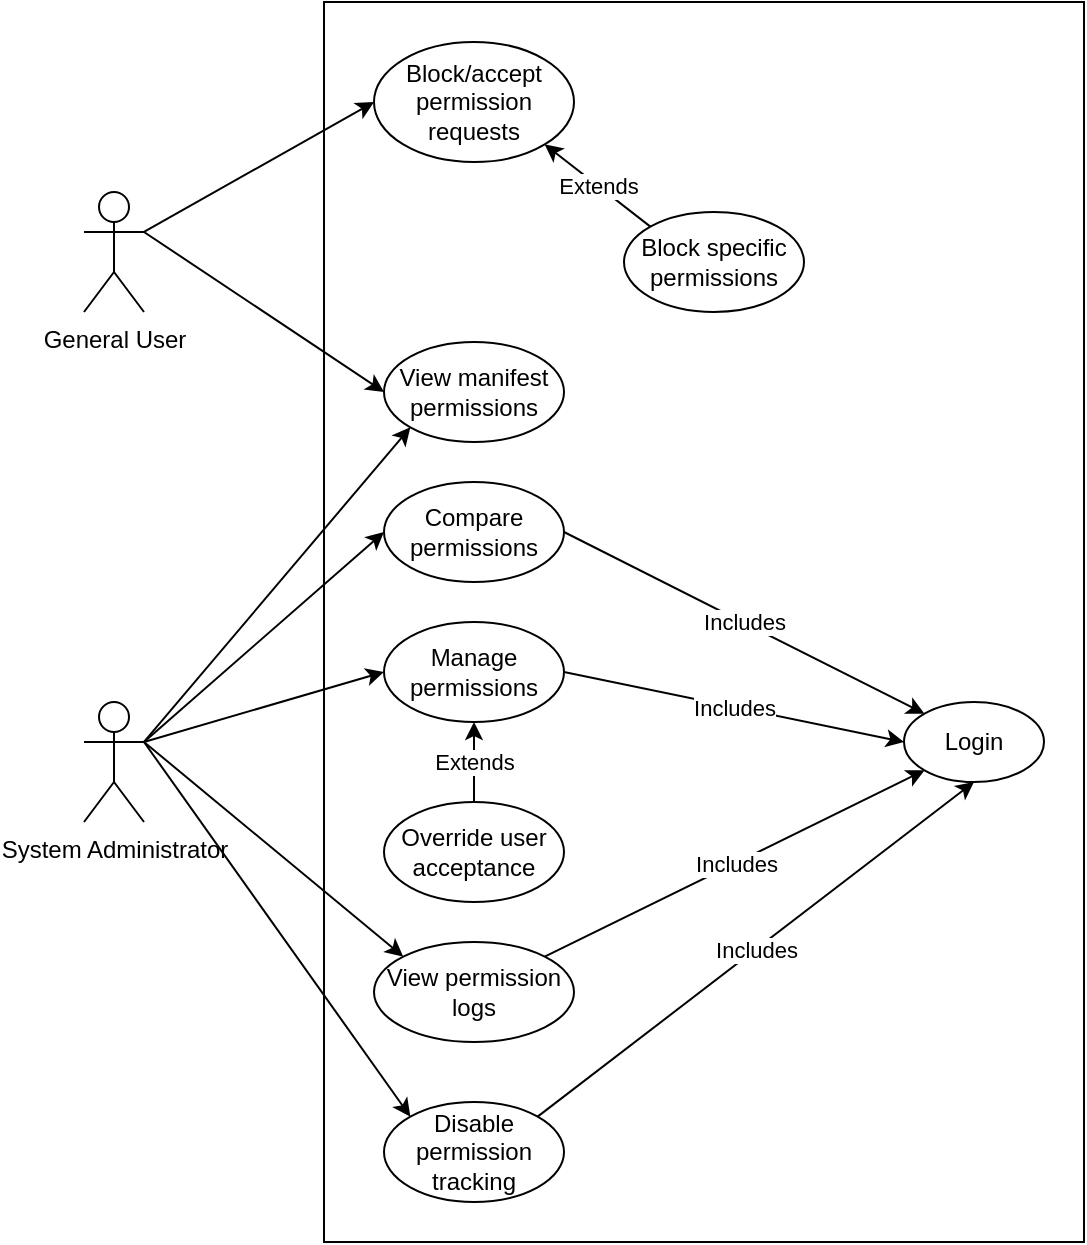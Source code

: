 <mxfile version="15.5.9" type="github" pages="5">
  <diagram id="0hQ_dExG_gXrK9_8fp2K" name="Page-1">
    <mxGraphModel dx="946" dy="591" grid="1" gridSize="10" guides="1" tooltips="1" connect="1" arrows="1" fold="1" page="1" pageScale="1" pageWidth="850" pageHeight="1100" math="0" shadow="0">
      <root>
        <mxCell id="0" />
        <mxCell id="1" parent="0" />
        <mxCell id="FCJ3SSI2ZtmyGdsuUq3p-1" value="" style="rounded=0;whiteSpace=wrap;html=1;" parent="1" vertex="1">
          <mxGeometry x="240" y="180" width="380" height="620" as="geometry" />
        </mxCell>
        <mxCell id="FCJ3SSI2ZtmyGdsuUq3p-12" style="edgeStyle=none;rounded=0;orthogonalLoop=1;jettySize=auto;html=1;exitX=1;exitY=0.333;exitDx=0;exitDy=0;exitPerimeter=0;entryX=0;entryY=0.5;entryDx=0;entryDy=0;" parent="1" source="FCJ3SSI2ZtmyGdsuUq3p-2" target="FCJ3SSI2ZtmyGdsuUq3p-10" edge="1">
          <mxGeometry relative="1" as="geometry" />
        </mxCell>
        <mxCell id="FCJ3SSI2ZtmyGdsuUq3p-34" style="edgeStyle=none;rounded=0;orthogonalLoop=1;jettySize=auto;html=1;exitX=1;exitY=0.333;exitDx=0;exitDy=0;exitPerimeter=0;entryX=0;entryY=0.5;entryDx=0;entryDy=0;" parent="1" source="FCJ3SSI2ZtmyGdsuUq3p-2" target="FCJ3SSI2ZtmyGdsuUq3p-33" edge="1">
          <mxGeometry relative="1" as="geometry" />
        </mxCell>
        <mxCell id="FCJ3SSI2ZtmyGdsuUq3p-2" value="General User" style="shape=umlActor;verticalLabelPosition=bottom;verticalAlign=top;html=1;outlineConnect=0;" parent="1" vertex="1">
          <mxGeometry x="120" y="275" width="30" height="60" as="geometry" />
        </mxCell>
        <mxCell id="FCJ3SSI2ZtmyGdsuUq3p-7" style="rounded=0;orthogonalLoop=1;jettySize=auto;html=1;exitX=1;exitY=0.333;exitDx=0;exitDy=0;exitPerimeter=0;entryX=0;entryY=0.5;entryDx=0;entryDy=0;" parent="1" source="FCJ3SSI2ZtmyGdsuUq3p-4" target="FCJ3SSI2ZtmyGdsuUq3p-5" edge="1">
          <mxGeometry relative="1" as="geometry" />
        </mxCell>
        <mxCell id="FCJ3SSI2ZtmyGdsuUq3p-11" style="edgeStyle=none;rounded=0;orthogonalLoop=1;jettySize=auto;html=1;exitX=1;exitY=0.333;exitDx=0;exitDy=0;exitPerimeter=0;entryX=0;entryY=1;entryDx=0;entryDy=0;" parent="1" source="FCJ3SSI2ZtmyGdsuUq3p-4" target="FCJ3SSI2ZtmyGdsuUq3p-10" edge="1">
          <mxGeometry relative="1" as="geometry" />
        </mxCell>
        <mxCell id="FCJ3SSI2ZtmyGdsuUq3p-19" style="edgeStyle=none;rounded=0;orthogonalLoop=1;jettySize=auto;html=1;exitX=1;exitY=0.333;exitDx=0;exitDy=0;exitPerimeter=0;entryX=0;entryY=0.5;entryDx=0;entryDy=0;" parent="1" source="FCJ3SSI2ZtmyGdsuUq3p-4" target="FCJ3SSI2ZtmyGdsuUq3p-18" edge="1">
          <mxGeometry relative="1" as="geometry" />
        </mxCell>
        <mxCell id="FCJ3SSI2ZtmyGdsuUq3p-20" style="edgeStyle=none;rounded=0;orthogonalLoop=1;jettySize=auto;html=1;exitX=1;exitY=0.333;exitDx=0;exitDy=0;exitPerimeter=0;entryX=0;entryY=0;entryDx=0;entryDy=0;" parent="1" source="FCJ3SSI2ZtmyGdsuUq3p-4" target="FCJ3SSI2ZtmyGdsuUq3p-13" edge="1">
          <mxGeometry relative="1" as="geometry" />
        </mxCell>
        <mxCell id="FCJ3SSI2ZtmyGdsuUq3p-30" style="edgeStyle=none;rounded=0;orthogonalLoop=1;jettySize=auto;html=1;exitX=1;exitY=0.333;exitDx=0;exitDy=0;exitPerimeter=0;entryX=0;entryY=0;entryDx=0;entryDy=0;" parent="1" source="FCJ3SSI2ZtmyGdsuUq3p-4" target="FCJ3SSI2ZtmyGdsuUq3p-29" edge="1">
          <mxGeometry relative="1" as="geometry" />
        </mxCell>
        <mxCell id="FCJ3SSI2ZtmyGdsuUq3p-4" value="System Administrator" style="shape=umlActor;verticalLabelPosition=bottom;verticalAlign=top;html=1;outlineConnect=0;" parent="1" vertex="1">
          <mxGeometry x="120" y="530" width="30" height="60" as="geometry" />
        </mxCell>
        <mxCell id="FCJ3SSI2ZtmyGdsuUq3p-24" value="Includes" style="edgeStyle=none;rounded=0;orthogonalLoop=1;jettySize=auto;html=1;exitX=1;exitY=0.5;exitDx=0;exitDy=0;entryX=0;entryY=0.5;entryDx=0;entryDy=0;" parent="1" source="FCJ3SSI2ZtmyGdsuUq3p-5" target="FCJ3SSI2ZtmyGdsuUq3p-21" edge="1">
          <mxGeometry relative="1" as="geometry" />
        </mxCell>
        <mxCell id="FCJ3SSI2ZtmyGdsuUq3p-5" value="Manage permissions" style="ellipse;whiteSpace=wrap;html=1;" parent="1" vertex="1">
          <mxGeometry x="270" y="490" width="90" height="50" as="geometry" />
        </mxCell>
        <mxCell id="FCJ3SSI2ZtmyGdsuUq3p-10" value="View manifest permissions" style="ellipse;whiteSpace=wrap;html=1;" parent="1" vertex="1">
          <mxGeometry x="270" y="350" width="90" height="50" as="geometry" />
        </mxCell>
        <mxCell id="FCJ3SSI2ZtmyGdsuUq3p-25" value="Includes" style="edgeStyle=none;rounded=0;orthogonalLoop=1;jettySize=auto;html=1;exitX=1;exitY=0;exitDx=0;exitDy=0;entryX=0;entryY=1;entryDx=0;entryDy=0;" parent="1" source="FCJ3SSI2ZtmyGdsuUq3p-13" target="FCJ3SSI2ZtmyGdsuUq3p-21" edge="1">
          <mxGeometry relative="1" as="geometry" />
        </mxCell>
        <mxCell id="FCJ3SSI2ZtmyGdsuUq3p-13" value="View permission logs" style="ellipse;whiteSpace=wrap;html=1;" parent="1" vertex="1">
          <mxGeometry x="265" y="650" width="100" height="50" as="geometry" />
        </mxCell>
        <mxCell id="FCJ3SSI2ZtmyGdsuUq3p-22" value="Includes" style="edgeStyle=none;rounded=0;orthogonalLoop=1;jettySize=auto;html=1;exitX=1;exitY=0.5;exitDx=0;exitDy=0;entryX=0;entryY=0;entryDx=0;entryDy=0;" parent="1" source="FCJ3SSI2ZtmyGdsuUq3p-18" target="FCJ3SSI2ZtmyGdsuUq3p-21" edge="1">
          <mxGeometry relative="1" as="geometry" />
        </mxCell>
        <mxCell id="FCJ3SSI2ZtmyGdsuUq3p-18" value="Compare permissions" style="ellipse;whiteSpace=wrap;html=1;" parent="1" vertex="1">
          <mxGeometry x="270" y="420" width="90" height="50" as="geometry" />
        </mxCell>
        <mxCell id="FCJ3SSI2ZtmyGdsuUq3p-21" value="Login" style="ellipse;whiteSpace=wrap;html=1;" parent="1" vertex="1">
          <mxGeometry x="530" y="530" width="70" height="40" as="geometry" />
        </mxCell>
        <mxCell id="FCJ3SSI2ZtmyGdsuUq3p-28" value="Extends" style="edgeStyle=none;rounded=0;orthogonalLoop=1;jettySize=auto;html=1;exitX=0.5;exitY=0;exitDx=0;exitDy=0;entryX=0.5;entryY=1;entryDx=0;entryDy=0;" parent="1" source="FCJ3SSI2ZtmyGdsuUq3p-27" target="FCJ3SSI2ZtmyGdsuUq3p-5" edge="1">
          <mxGeometry relative="1" as="geometry" />
        </mxCell>
        <mxCell id="FCJ3SSI2ZtmyGdsuUq3p-27" value="Override user acceptance" style="ellipse;whiteSpace=wrap;html=1;" parent="1" vertex="1">
          <mxGeometry x="270" y="580" width="90" height="50" as="geometry" />
        </mxCell>
        <mxCell id="FCJ3SSI2ZtmyGdsuUq3p-31" value="Includes" style="edgeStyle=none;rounded=0;orthogonalLoop=1;jettySize=auto;html=1;exitX=1;exitY=0;exitDx=0;exitDy=0;entryX=0.5;entryY=1;entryDx=0;entryDy=0;" parent="1" source="FCJ3SSI2ZtmyGdsuUq3p-29" target="FCJ3SSI2ZtmyGdsuUq3p-21" edge="1">
          <mxGeometry relative="1" as="geometry" />
        </mxCell>
        <mxCell id="FCJ3SSI2ZtmyGdsuUq3p-29" value="Disable permission tracking" style="ellipse;whiteSpace=wrap;html=1;" parent="1" vertex="1">
          <mxGeometry x="270" y="730" width="90" height="50" as="geometry" />
        </mxCell>
        <mxCell id="FCJ3SSI2ZtmyGdsuUq3p-33" value="Block/accept permission requests" style="ellipse;whiteSpace=wrap;html=1;" parent="1" vertex="1">
          <mxGeometry x="265" y="200" width="100" height="60" as="geometry" />
        </mxCell>
        <mxCell id="FCJ3SSI2ZtmyGdsuUq3p-36" value="Extends" style="edgeStyle=none;rounded=0;orthogonalLoop=1;jettySize=auto;html=1;exitX=0;exitY=0;exitDx=0;exitDy=0;entryX=1;entryY=1;entryDx=0;entryDy=0;" parent="1" source="FCJ3SSI2ZtmyGdsuUq3p-35" target="FCJ3SSI2ZtmyGdsuUq3p-33" edge="1">
          <mxGeometry relative="1" as="geometry" />
        </mxCell>
        <mxCell id="FCJ3SSI2ZtmyGdsuUq3p-35" value="Block specific permissions" style="ellipse;whiteSpace=wrap;html=1;" parent="1" vertex="1">
          <mxGeometry x="390" y="285" width="90" height="50" as="geometry" />
        </mxCell>
      </root>
    </mxGraphModel>
  </diagram>
  <diagram id="kP1Y1QXu5nbBdcKkkJ4M" name="Page-2">
    <mxGraphModel dx="946" dy="591" grid="1" gridSize="10" guides="1" tooltips="1" connect="1" arrows="1" fold="1" page="1" pageScale="1" pageWidth="850" pageHeight="1100" math="0" shadow="0">
      <root>
        <mxCell id="6ZUZclVNhG1X54aeBJ0e-0" />
        <mxCell id="6ZUZclVNhG1X54aeBJ0e-1" parent="6ZUZclVNhG1X54aeBJ0e-0" />
        <mxCell id="6ZUZclVNhG1X54aeBJ0e-15" value="Supervisor" style="swimlane;fontStyle=0;childLayout=stackLayout;horizontal=1;startSize=26;fillColor=default;horizontalStack=0;resizeParent=1;resizeParentMax=0;resizeLast=0;collapsible=1;marginBottom=0;" parent="6ZUZclVNhG1X54aeBJ0e-1" vertex="1">
          <mxGeometry x="130" y="242" width="140" height="70" as="geometry">
            <mxRectangle x="130" y="242" width="90" height="26" as="alternateBounds" />
          </mxGeometry>
        </mxCell>
        <mxCell id="6ZUZclVNhG1X54aeBJ0e-16" value="- username&#xa;- password" style="text;strokeColor=none;fillColor=default;align=left;verticalAlign=top;spacingLeft=4;spacingRight=4;overflow=hidden;rotatable=0;points=[[0,0.5],[1,0.5]];portConstraint=eastwest;" parent="6ZUZclVNhG1X54aeBJ0e-15" vertex="1">
          <mxGeometry y="26" width="140" height="44" as="geometry" />
        </mxCell>
        <mxCell id="6ZUZclVNhG1X54aeBJ0e-19" value="User" style="swimlane;fontStyle=0;childLayout=stackLayout;horizontal=1;startSize=26;fillColor=default;horizontalStack=0;resizeParent=1;resizeParentMax=0;resizeLast=0;collapsible=1;marginBottom=0;" parent="6ZUZclVNhG1X54aeBJ0e-1" vertex="1" collapsed="1">
          <mxGeometry x="350" y="242" width="90" height="26" as="geometry">
            <mxRectangle x="340" y="242" width="140" height="70" as="alternateBounds" />
          </mxGeometry>
        </mxCell>
        <mxCell id="6ZUZclVNhG1X54aeBJ0e-20" value="+ applications" style="text;strokeColor=none;fillColor=default;align=left;verticalAlign=top;spacingLeft=4;spacingRight=4;overflow=hidden;rotatable=0;points=[[0,0.5],[1,0.5]];portConstraint=eastwest;" parent="6ZUZclVNhG1X54aeBJ0e-19" vertex="1">
          <mxGeometry y="26" width="90" height="44" as="geometry" />
        </mxCell>
        <mxCell id="6ZUZclVNhG1X54aeBJ0e-21" value="Application" style="swimlane;fontStyle=0;childLayout=stackLayout;horizontal=1;startSize=26;fillColor=default;horizontalStack=0;resizeParent=1;resizeParentMax=0;resizeLast=0;collapsible=1;marginBottom=0;" parent="6ZUZclVNhG1X54aeBJ0e-1" vertex="1" collapsed="1">
          <mxGeometry x="350" y="360" width="90" height="26" as="geometry">
            <mxRectangle x="340" y="242" width="140" height="70" as="alternateBounds" />
          </mxGeometry>
        </mxCell>
        <mxCell id="6ZUZclVNhG1X54aeBJ0e-22" value="+ applications" style="text;strokeColor=none;fillColor=default;align=left;verticalAlign=top;spacingLeft=4;spacingRight=4;overflow=hidden;rotatable=0;points=[[0,0.5],[1,0.5]];portConstraint=eastwest;" parent="6ZUZclVNhG1X54aeBJ0e-21" vertex="1">
          <mxGeometry y="26" width="90" height="44" as="geometry" />
        </mxCell>
        <mxCell id="6ZUZclVNhG1X54aeBJ0e-23" value="Permission" style="swimlane;fontStyle=0;childLayout=stackLayout;horizontal=1;startSize=26;fillColor=default;horizontalStack=0;resizeParent=1;resizeParentMax=0;resizeLast=0;collapsible=1;marginBottom=0;" parent="6ZUZclVNhG1X54aeBJ0e-1" vertex="1">
          <mxGeometry x="325" y="470" width="140" height="60" as="geometry">
            <mxRectangle x="380" y="430" width="90" height="26" as="alternateBounds" />
          </mxGeometry>
        </mxCell>
        <mxCell id="6ZUZclVNhG1X54aeBJ0e-24" value="+ allowed" style="text;strokeColor=none;fillColor=default;align=left;verticalAlign=top;spacingLeft=4;spacingRight=4;overflow=hidden;rotatable=0;points=[[0,0.5],[1,0.5]];portConstraint=eastwest;" parent="6ZUZclVNhG1X54aeBJ0e-23" vertex="1">
          <mxGeometry y="26" width="140" height="34" as="geometry" />
        </mxCell>
        <mxCell id="6ZUZclVNhG1X54aeBJ0e-27" value="" style="endArrow=none;html=1;rounded=0;entryX=0;entryY=0.5;entryDx=0;entryDy=0;" parent="6ZUZclVNhG1X54aeBJ0e-1" target="6ZUZclVNhG1X54aeBJ0e-19" edge="1">
          <mxGeometry relative="1" as="geometry">
            <mxPoint x="270" y="255" as="sourcePoint" />
            <mxPoint x="500" y="310" as="targetPoint" />
          </mxGeometry>
        </mxCell>
        <mxCell id="6ZUZclVNhG1X54aeBJ0e-28" value="1" style="resizable=0;html=1;align=left;verticalAlign=bottom;fillColor=default;" parent="6ZUZclVNhG1X54aeBJ0e-27" connectable="0" vertex="1">
          <mxGeometry x="-1" relative="1" as="geometry">
            <mxPoint as="offset" />
          </mxGeometry>
        </mxCell>
        <mxCell id="6ZUZclVNhG1X54aeBJ0e-29" value="1..*" style="resizable=0;html=1;align=right;verticalAlign=bottom;fillColor=default;" parent="6ZUZclVNhG1X54aeBJ0e-27" connectable="0" vertex="1">
          <mxGeometry x="1" relative="1" as="geometry" />
        </mxCell>
        <mxCell id="6ZUZclVNhG1X54aeBJ0e-31" value="" style="endArrow=diamondThin;endFill=0;endSize=24;html=1;rounded=0;exitX=0.5;exitY=0;exitDx=0;exitDy=0;entryX=0.5;entryY=1;entryDx=0;entryDy=0;" parent="6ZUZclVNhG1X54aeBJ0e-1" source="6ZUZclVNhG1X54aeBJ0e-21" target="6ZUZclVNhG1X54aeBJ0e-19" edge="1">
          <mxGeometry width="160" relative="1" as="geometry">
            <mxPoint x="340" y="310" as="sourcePoint" />
            <mxPoint x="480" y="320" as="targetPoint" />
          </mxGeometry>
        </mxCell>
        <mxCell id="6ZUZclVNhG1X54aeBJ0e-32" value="1" style="text;html=1;align=center;verticalAlign=middle;resizable=0;points=[];autosize=1;strokeColor=none;fillColor=none;" parent="6ZUZclVNhG1X54aeBJ0e-1" vertex="1">
          <mxGeometry x="390" y="290" width="20" height="20" as="geometry" />
        </mxCell>
        <mxCell id="6ZUZclVNhG1X54aeBJ0e-33" value="1..*" style="text;html=1;align=center;verticalAlign=middle;resizable=0;points=[];autosize=1;strokeColor=none;fillColor=none;" parent="6ZUZclVNhG1X54aeBJ0e-1" vertex="1">
          <mxGeometry x="390" y="340" width="30" height="20" as="geometry" />
        </mxCell>
        <mxCell id="6ZUZclVNhG1X54aeBJ0e-34" value="" style="endArrow=diamondThin;endFill=1;endSize=24;html=1;rounded=0;exitX=0.5;exitY=0;exitDx=0;exitDy=0;entryX=0.5;entryY=1;entryDx=0;entryDy=0;" parent="6ZUZclVNhG1X54aeBJ0e-1" source="6ZUZclVNhG1X54aeBJ0e-23" target="6ZUZclVNhG1X54aeBJ0e-21" edge="1">
          <mxGeometry width="160" relative="1" as="geometry">
            <mxPoint x="340" y="310" as="sourcePoint" />
            <mxPoint x="500" y="310" as="targetPoint" />
          </mxGeometry>
        </mxCell>
        <mxCell id="6ZUZclVNhG1X54aeBJ0e-35" value="1" style="text;html=1;align=center;verticalAlign=middle;resizable=0;points=[];autosize=1;strokeColor=none;fillColor=none;" parent="6ZUZclVNhG1X54aeBJ0e-1" vertex="1">
          <mxGeometry x="390" y="410" width="20" height="20" as="geometry" />
        </mxCell>
        <mxCell id="6ZUZclVNhG1X54aeBJ0e-37" value="0..*" style="text;html=1;align=center;verticalAlign=middle;resizable=0;points=[];autosize=1;strokeColor=none;fillColor=none;" parent="6ZUZclVNhG1X54aeBJ0e-1" vertex="1">
          <mxGeometry x="390" y="450" width="30" height="20" as="geometry" />
        </mxCell>
        <mxCell id="glfkW6UvTHYD1hneg5PY-0" value="View a user&#39;s application privleges" style="text;html=1;align=center;verticalAlign=middle;resizable=0;points=[];autosize=1;strokeColor=none;fillColor=none;" vertex="1" parent="6ZUZclVNhG1X54aeBJ0e-1">
          <mxGeometry x="210" y="120" width="200" height="20" as="geometry" />
        </mxCell>
      </root>
    </mxGraphModel>
  </diagram>
  <diagram id="gLD3MUTpEhpRQicGD1ox" name="Page-3">
    <mxGraphModel dx="946" dy="591" grid="1" gridSize="10" guides="1" tooltips="1" connect="1" arrows="1" fold="1" page="1" pageScale="1" pageWidth="850" pageHeight="1100" math="0" shadow="0">
      <root>
        <mxCell id="oFhzp28QaxPdpzoN0A7g-0" />
        <mxCell id="oFhzp28QaxPdpzoN0A7g-1" parent="oFhzp28QaxPdpzoN0A7g-0" />
        <mxCell id="oFhzp28QaxPdpzoN0A7g-4" style="rounded=0;orthogonalLoop=1;jettySize=auto;html=1;exitX=1;exitY=0.5;exitDx=0;exitDy=0;entryX=0;entryY=0.5;entryDx=0;entryDy=0;endArrow=none;endFill=0;" parent="oFhzp28QaxPdpzoN0A7g-1" source="oFhzp28QaxPdpzoN0A7g-2" target="oFhzp28QaxPdpzoN0A7g-3" edge="1">
          <mxGeometry relative="1" as="geometry" />
        </mxCell>
        <mxCell id="oFhzp28QaxPdpzoN0A7g-26" style="edgeStyle=none;rounded=0;orthogonalLoop=1;jettySize=auto;html=1;exitX=1;exitY=0.5;exitDx=0;exitDy=0;entryX=0;entryY=0.5;entryDx=0;entryDy=0;endArrow=none;endFill=0;" parent="oFhzp28QaxPdpzoN0A7g-1" source="oFhzp28QaxPdpzoN0A7g-2" target="oFhzp28QaxPdpzoN0A7g-25" edge="1">
          <mxGeometry relative="1" as="geometry" />
        </mxCell>
        <mxCell id="oFhzp28QaxPdpzoN0A7g-2" value="«actor»&lt;br&gt;&lt;b&gt;Supervisor&lt;/b&gt;" style="html=1;" parent="oFhzp28QaxPdpzoN0A7g-1" vertex="1">
          <mxGeometry x="20" y="550" width="110" height="50" as="geometry" />
        </mxCell>
        <mxCell id="oFhzp28QaxPdpzoN0A7g-39" style="edgeStyle=none;rounded=0;orthogonalLoop=1;jettySize=auto;html=1;exitX=0.75;exitY=0;exitDx=0;exitDy=0;entryX=0;entryY=1;entryDx=0;entryDy=0;endArrow=none;endFill=0;" parent="oFhzp28QaxPdpzoN0A7g-1" source="oFhzp28QaxPdpzoN0A7g-3" target="oFhzp28QaxPdpzoN0A7g-32" edge="1">
          <mxGeometry relative="1" as="geometry" />
        </mxCell>
        <mxCell id="oFhzp28QaxPdpzoN0A7g-40" style="edgeStyle=none;rounded=0;orthogonalLoop=1;jettySize=auto;html=1;exitX=1;exitY=0;exitDx=0;exitDy=0;entryX=0;entryY=1;entryDx=0;entryDy=0;endArrow=none;endFill=0;" parent="oFhzp28QaxPdpzoN0A7g-1" source="oFhzp28QaxPdpzoN0A7g-3" target="oFhzp28QaxPdpzoN0A7g-34" edge="1">
          <mxGeometry relative="1" as="geometry" />
        </mxCell>
        <mxCell id="oFhzp28QaxPdpzoN0A7g-41" style="edgeStyle=none;rounded=0;orthogonalLoop=1;jettySize=auto;html=1;exitX=1;exitY=1;exitDx=0;exitDy=0;entryX=0;entryY=0.5;entryDx=0;entryDy=0;endArrow=none;endFill=0;" parent="oFhzp28QaxPdpzoN0A7g-1" source="oFhzp28QaxPdpzoN0A7g-3" target="oFhzp28QaxPdpzoN0A7g-33" edge="1">
          <mxGeometry relative="1" as="geometry" />
        </mxCell>
        <mxCell id="oFhzp28QaxPdpzoN0A7g-46" style="edgeStyle=none;rounded=0;orthogonalLoop=1;jettySize=auto;html=1;exitX=1;exitY=0.5;exitDx=0;exitDy=0;entryX=0;entryY=0.5;entryDx=0;entryDy=0;endArrow=none;endFill=0;" parent="oFhzp28QaxPdpzoN0A7g-1" source="oFhzp28QaxPdpzoN0A7g-3" target="oFhzp28QaxPdpzoN0A7g-42" edge="1">
          <mxGeometry relative="1" as="geometry" />
        </mxCell>
        <mxCell id="oFhzp28QaxPdpzoN0A7g-3" value="«boundary»&lt;br&gt;&lt;b&gt;GUI&lt;/b&gt;" style="html=1;" parent="oFhzp28QaxPdpzoN0A7g-1" vertex="1">
          <mxGeometry x="180" y="500" width="110" height="50" as="geometry" />
        </mxCell>
        <mxCell id="oFhzp28QaxPdpzoN0A7g-21" value="&lt;p style=&quot;margin: 0px ; margin-top: 4px ; text-align: center ; text-decoration: underline&quot;&gt;«entity»&lt;br&gt;&lt;b&gt;Log&lt;/b&gt;&lt;br&gt;&lt;/p&gt;&lt;hr&gt;&lt;p style=&quot;margin: 0px ; margin-left: 8px&quot;&gt;+ time: String&lt;/p&gt;&lt;p style=&quot;margin: 0px ; margin-left: 8px&quot;&gt;+ message: String&lt;/p&gt;" style="verticalAlign=top;align=left;overflow=fill;fontSize=12;fontFamily=Helvetica;html=1;fillColor=default;" parent="oFhzp28QaxPdpzoN0A7g-1" vertex="1">
          <mxGeometry x="630" y="180" width="160" height="90" as="geometry" />
        </mxCell>
        <mxCell id="oFhzp28QaxPdpzoN0A7g-22" value="&lt;p style=&quot;margin: 0px ; margin-top: 4px ; text-align: center ; text-decoration: underline&quot;&gt;«entity»&lt;br&gt;&lt;b&gt;Notification&lt;/b&gt;&lt;/p&gt;&lt;hr&gt;&lt;p style=&quot;margin: 0px ; margin-left: 8px&quot;&gt;+ time: String&lt;/p&gt;&lt;p style=&quot;margin: 0px ; margin-left: 8px&quot;&gt;+ message: String&lt;/p&gt;&lt;p style=&quot;margin: 0px ; margin-left: 8px&quot;&gt;+ level: Int&lt;/p&gt;" style="verticalAlign=top;align=left;overflow=fill;fontSize=12;fontFamily=Helvetica;html=1;fillColor=default;" parent="oFhzp28QaxPdpzoN0A7g-1" vertex="1">
          <mxGeometry x="630" y="570" width="160" height="90" as="geometry" />
        </mxCell>
        <mxCell id="oFhzp28QaxPdpzoN0A7g-23" value="&lt;p style=&quot;margin: 0px ; margin-top: 4px ; text-align: center ; text-decoration: underline&quot;&gt;«entity»&lt;br&gt;&lt;b&gt;Permission&lt;/b&gt;&lt;/p&gt;&lt;hr&gt;&lt;p style=&quot;margin: 0px ; margin-left: 8px&quot;&gt;+ type: String&lt;br&gt;&lt;/p&gt;&lt;p style=&quot;margin: 0px ; margin-left: 8px&quot;&gt;+ allowed: Boolean&lt;/p&gt;" style="verticalAlign=top;align=left;overflow=fill;fontSize=12;fontFamily=Helvetica;html=1;fillColor=default;" parent="oFhzp28QaxPdpzoN0A7g-1" vertex="1">
          <mxGeometry x="630" y="310" width="160" height="90" as="geometry" />
        </mxCell>
        <mxCell id="oFhzp28QaxPdpzoN0A7g-30" style="edgeStyle=none;rounded=0;orthogonalLoop=1;jettySize=auto;html=1;exitX=1;exitY=1;exitDx=0;exitDy=0;entryX=0;entryY=0;entryDx=0;entryDy=0;endArrow=none;endFill=0;" parent="oFhzp28QaxPdpzoN0A7g-1" source="oFhzp28QaxPdpzoN0A7g-25" target="oFhzp28QaxPdpzoN0A7g-29" edge="1">
          <mxGeometry relative="1" as="geometry" />
        </mxCell>
        <mxCell id="oFhzp28QaxPdpzoN0A7g-25" value="«boundary»&lt;br&gt;&lt;b&gt;Authentication&lt;/b&gt;" style="html=1;" parent="oFhzp28QaxPdpzoN0A7g-1" vertex="1">
          <mxGeometry x="180" y="600" width="110" height="50" as="geometry" />
        </mxCell>
        <mxCell id="oFhzp28QaxPdpzoN0A7g-27" value="&lt;p style=&quot;margin: 0px ; margin-top: 4px ; text-align: center ; text-decoration: underline&quot;&gt;«entity»&lt;br&gt;&lt;b&gt;Manifest&lt;/b&gt;&lt;/p&gt;&lt;hr&gt;&lt;p style=&quot;margin: 0px ; margin-left: 8px&quot;&gt;+ permissionList: Permission[]&lt;/p&gt;" style="verticalAlign=top;align=left;overflow=fill;fontSize=12;fontFamily=Helvetica;html=1;fillColor=default;" parent="oFhzp28QaxPdpzoN0A7g-1" vertex="1">
          <mxGeometry x="630" y="440" width="175" height="90" as="geometry" />
        </mxCell>
        <mxCell id="oFhzp28QaxPdpzoN0A7g-28" value="&lt;p style=&quot;margin: 0px ; margin-top: 4px ; text-align: center ; text-decoration: underline&quot;&gt;«entity»&lt;br&gt;&lt;b&gt;Authenticated User&lt;/b&gt;&lt;br&gt;&lt;/p&gt;&lt;hr&gt;&lt;p style=&quot;margin: 0px ; margin-left: 8px&quot;&gt;- username: String&lt;/p&gt;&lt;p style=&quot;margin: 0px ; margin-left: 8px&quot;&gt;- password: String&lt;/p&gt;" style="verticalAlign=top;align=left;overflow=fill;fontSize=12;fontFamily=Helvetica;html=1;fillColor=default;" parent="oFhzp28QaxPdpzoN0A7g-1" vertex="1">
          <mxGeometry x="630" y="700" width="160" height="90" as="geometry" />
        </mxCell>
        <mxCell id="oFhzp28QaxPdpzoN0A7g-45" style="edgeStyle=none;rounded=0;orthogonalLoop=1;jettySize=auto;html=1;exitX=1;exitY=0.5;exitDx=0;exitDy=0;entryX=0;entryY=0.5;entryDx=0;entryDy=0;endArrow=none;endFill=0;" parent="oFhzp28QaxPdpzoN0A7g-1" source="oFhzp28QaxPdpzoN0A7g-29" target="oFhzp28QaxPdpzoN0A7g-28" edge="1">
          <mxGeometry relative="1" as="geometry" />
        </mxCell>
        <mxCell id="oFhzp28QaxPdpzoN0A7g-29" value="&lt;p style=&quot;margin: 0px ; margin-top: 4px ; text-align: center ; text-decoration: underline&quot;&gt;«control»&lt;br&gt;&lt;b&gt;Authenticate&lt;/b&gt;&lt;br&gt;&lt;/p&gt;&lt;hr&gt;&lt;p style=&quot;margin: 0px ; margin-left: 8px&quot;&gt;- checkUserName(String): Boolean&lt;/p&gt;&lt;p style=&quot;margin: 0px ; margin-left: 8px&quot;&gt;- checkPassword(String): Boolean&lt;/p&gt;" style="verticalAlign=top;align=left;overflow=fill;fontSize=12;fontFamily=Helvetica;html=1;fillColor=default;" parent="oFhzp28QaxPdpzoN0A7g-1" vertex="1">
          <mxGeometry x="360" y="700" width="200" height="90" as="geometry" />
        </mxCell>
        <mxCell id="oFhzp28QaxPdpzoN0A7g-35" style="edgeStyle=none;rounded=0;orthogonalLoop=1;jettySize=auto;html=1;exitX=1;exitY=0.5;exitDx=0;exitDy=0;entryX=0;entryY=0.5;entryDx=0;entryDy=0;endArrow=none;endFill=0;" parent="oFhzp28QaxPdpzoN0A7g-1" source="oFhzp28QaxPdpzoN0A7g-32" target="oFhzp28QaxPdpzoN0A7g-21" edge="1">
          <mxGeometry relative="1" as="geometry" />
        </mxCell>
        <mxCell id="oFhzp28QaxPdpzoN0A7g-32" value="&lt;p style=&quot;margin: 0px ; margin-top: 4px ; text-align: center ; text-decoration: underline&quot;&gt;«control»&lt;br&gt;&lt;b&gt;LogSet&lt;/b&gt;&lt;br&gt;&lt;/p&gt;&lt;hr&gt;&lt;p style=&quot;margin: 0px ; margin-left: 8px&quot;&gt;+ viewLog(): Log&lt;/p&gt;&lt;p style=&quot;margin: 0px ; margin-left: 8px&quot;&gt;+ changeSettings(): Boolean&lt;/p&gt;" style="verticalAlign=top;align=left;overflow=fill;fontSize=12;fontFamily=Helvetica;html=1;fillColor=default;" parent="oFhzp28QaxPdpzoN0A7g-1" vertex="1">
          <mxGeometry x="360" y="180" width="200" height="90" as="geometry" />
        </mxCell>
        <mxCell id="oFhzp28QaxPdpzoN0A7g-36" style="edgeStyle=none;rounded=0;orthogonalLoop=1;jettySize=auto;html=1;exitX=1;exitY=0.5;exitDx=0;exitDy=0;entryX=0;entryY=0.5;entryDx=0;entryDy=0;endArrow=none;endFill=0;" parent="oFhzp28QaxPdpzoN0A7g-1" source="oFhzp28QaxPdpzoN0A7g-33" target="oFhzp28QaxPdpzoN0A7g-22" edge="1">
          <mxGeometry relative="1" as="geometry" />
        </mxCell>
        <mxCell id="oFhzp28QaxPdpzoN0A7g-33" value="&lt;p style=&quot;margin: 0px ; margin-top: 4px ; text-align: center ; text-decoration: underline&quot;&gt;«control»&lt;br&gt;&lt;b&gt;NotificationSet&lt;/b&gt;&lt;br&gt;&lt;/p&gt;&lt;hr&gt;&lt;p style=&quot;margin: 0px ; margin-left: 8px&quot;&gt;+ viewNotification: Notification&lt;/p&gt;&lt;p style=&quot;margin: 0px ; margin-left: 8px&quot;&gt;+ changeSettings(): Boolean&lt;/p&gt;" style="verticalAlign=top;align=left;overflow=fill;fontSize=12;fontFamily=Helvetica;html=1;fillColor=default;" parent="oFhzp28QaxPdpzoN0A7g-1" vertex="1">
          <mxGeometry x="360" y="570" width="200" height="90" as="geometry" />
        </mxCell>
        <mxCell id="oFhzp28QaxPdpzoN0A7g-37" style="edgeStyle=none;rounded=0;orthogonalLoop=1;jettySize=auto;html=1;exitX=1;exitY=0;exitDx=0;exitDy=0;entryX=0;entryY=1;entryDx=0;entryDy=0;endArrow=none;endFill=0;" parent="oFhzp28QaxPdpzoN0A7g-1" source="oFhzp28QaxPdpzoN0A7g-34" target="oFhzp28QaxPdpzoN0A7g-21" edge="1">
          <mxGeometry relative="1" as="geometry" />
        </mxCell>
        <mxCell id="oFhzp28QaxPdpzoN0A7g-38" style="edgeStyle=none;rounded=0;orthogonalLoop=1;jettySize=auto;html=1;exitX=1;exitY=0.5;exitDx=0;exitDy=0;entryX=0;entryY=0.5;entryDx=0;entryDy=0;endArrow=none;endFill=0;" parent="oFhzp28QaxPdpzoN0A7g-1" source="oFhzp28QaxPdpzoN0A7g-34" target="oFhzp28QaxPdpzoN0A7g-23" edge="1">
          <mxGeometry relative="1" as="geometry" />
        </mxCell>
        <mxCell id="oFhzp28QaxPdpzoN0A7g-34" value="&lt;p style=&quot;margin: 0px ; margin-top: 4px ; text-align: center ; text-decoration: underline&quot;&gt;«control»&lt;br&gt;&lt;b&gt;PermissionSet&lt;/b&gt;&lt;br&gt;&lt;/p&gt;&lt;hr&gt;&lt;p style=&quot;margin: 0px ; margin-left: 8px&quot;&gt;+ add(Permission): none&lt;/p&gt;&lt;p style=&quot;margin: 0px ; margin-left: 8px&quot;&gt;+ delete(Permission): none&lt;/p&gt;&lt;p style=&quot;margin: 0px ; margin-left: 8px&quot;&gt;+ log(Permission): Log&lt;/p&gt;" style="verticalAlign=top;align=left;overflow=fill;fontSize=12;fontFamily=Helvetica;html=1;fillColor=default;" parent="oFhzp28QaxPdpzoN0A7g-1" vertex="1">
          <mxGeometry x="360" y="310" width="200" height="90" as="geometry" />
        </mxCell>
        <mxCell id="oFhzp28QaxPdpzoN0A7g-43" style="edgeStyle=none;rounded=0;orthogonalLoop=1;jettySize=auto;html=1;exitX=1;exitY=0;exitDx=0;exitDy=0;entryX=0;entryY=1;entryDx=0;entryDy=0;endArrow=none;endFill=0;" parent="oFhzp28QaxPdpzoN0A7g-1" source="oFhzp28QaxPdpzoN0A7g-42" target="oFhzp28QaxPdpzoN0A7g-23" edge="1">
          <mxGeometry relative="1" as="geometry" />
        </mxCell>
        <mxCell id="oFhzp28QaxPdpzoN0A7g-44" style="edgeStyle=none;rounded=0;orthogonalLoop=1;jettySize=auto;html=1;exitX=1;exitY=0.5;exitDx=0;exitDy=0;entryX=0;entryY=0.5;entryDx=0;entryDy=0;endArrow=none;endFill=0;" parent="oFhzp28QaxPdpzoN0A7g-1" source="oFhzp28QaxPdpzoN0A7g-42" target="oFhzp28QaxPdpzoN0A7g-27" edge="1">
          <mxGeometry relative="1" as="geometry" />
        </mxCell>
        <mxCell id="oFhzp28QaxPdpzoN0A7g-42" value="&lt;p style=&quot;margin: 0px ; margin-top: 4px ; text-align: center ; text-decoration: underline&quot;&gt;«control»&lt;br&gt;&lt;b&gt;ViewManifest&lt;/b&gt;&lt;br&gt;&lt;/p&gt;&lt;hr&gt;&lt;p style=&quot;margin: 0px ; margin-left: 8px&quot;&gt;+ view(): Manifest&lt;/p&gt;&lt;p style=&quot;margin: 0px ; margin-left: 8px&quot;&gt;+ compare(Permission[]): Boolean&lt;/p&gt;" style="verticalAlign=top;align=left;overflow=fill;fontSize=12;fontFamily=Helvetica;html=1;fillColor=default;" parent="oFhzp28QaxPdpzoN0A7g-1" vertex="1">
          <mxGeometry x="360" y="440" width="200" height="90" as="geometry" />
        </mxCell>
      </root>
    </mxGraphModel>
  </diagram>
  <diagram id="5IXMN6oeJOXJOqBOMzd5" name="Page-4">
    <mxGraphModel dx="946" dy="591" grid="1" gridSize="10" guides="1" tooltips="1" connect="1" arrows="1" fold="1" page="1" pageScale="1" pageWidth="850" pageHeight="1100" math="0" shadow="0">
      <root>
        <mxCell id="XUElzQ-FXfXwUob8vM4x-0" />
        <mxCell id="XUElzQ-FXfXwUob8vM4x-1" parent="XUElzQ-FXfXwUob8vM4x-0" />
        <mxCell id="lCag0jeAI0UtIAV0iMTa-0" value="&amp;lt;&amp;lt;actor&amp;gt;&amp;gt;&lt;br&gt;supervisor:Supervisor" style="rounded=0;whiteSpace=wrap;html=1;" parent="XUElzQ-FXfXwUob8vM4x-1" vertex="1">
          <mxGeometry x="30" y="40" width="140" height="40" as="geometry" />
        </mxCell>
        <mxCell id="Okq2VGo63Sr8dAHTWvxh-0" value="auth:AuthenticatedUser" style="rounded=0;whiteSpace=wrap;html=1;" parent="XUElzQ-FXfXwUob8vM4x-1" vertex="1">
          <mxGeometry x="200" y="40" width="140" height="40" as="geometry" />
        </mxCell>
        <mxCell id="njdDGi4nBtKUIZSBu3sB-0" value="user:Device" style="rounded=0;whiteSpace=wrap;html=1;" parent="XUElzQ-FXfXwUob8vM4x-1" vertex="1">
          <mxGeometry x="370" y="40" width="80" height="40" as="geometry" />
        </mxCell>
        <mxCell id="njdDGi4nBtKUIZSBu3sB-1" value="app:Application" style="rounded=0;whiteSpace=wrap;html=1;" parent="XUElzQ-FXfXwUob8vM4x-1" vertex="1">
          <mxGeometry x="482.36" y="40" width="100" height="40" as="geometry" />
        </mxCell>
        <mxCell id="njdDGi4nBtKUIZSBu3sB-2" value="permission:Permission" style="rounded=0;whiteSpace=wrap;html=1;" parent="XUElzQ-FXfXwUob8vM4x-1" vertex="1">
          <mxGeometry x="608.23" y="40" width="140" height="40" as="geometry" />
        </mxCell>
        <mxCell id="njdDGi4nBtKUIZSBu3sB-3" value="" style="endArrow=none;dashed=1;html=1;dashPattern=1 3;strokeWidth=2;rounded=0;entryX=0.5;entryY=1;entryDx=0;entryDy=0;" parent="XUElzQ-FXfXwUob8vM4x-1" target="lCag0jeAI0UtIAV0iMTa-0" edge="1">
          <mxGeometry width="50" height="50" relative="1" as="geometry">
            <mxPoint x="100" y="280" as="sourcePoint" />
            <mxPoint x="420" y="170" as="targetPoint" />
          </mxGeometry>
        </mxCell>
        <mxCell id="njdDGi4nBtKUIZSBu3sB-4" value="" style="endArrow=none;dashed=1;html=1;dashPattern=1 3;strokeWidth=2;rounded=0;" parent="XUElzQ-FXfXwUob8vM4x-1" edge="1">
          <mxGeometry width="50" height="50" relative="1" as="geometry">
            <mxPoint x="270" y="110" as="sourcePoint" />
            <mxPoint x="270" y="80" as="targetPoint" />
          </mxGeometry>
        </mxCell>
        <mxCell id="njdDGi4nBtKUIZSBu3sB-5" value="" style="endArrow=none;dashed=1;html=1;dashPattern=1 3;strokeWidth=2;rounded=0;entryX=0.5;entryY=1;entryDx=0;entryDy=0;startArrow=none;" parent="XUElzQ-FXfXwUob8vM4x-1" source="njdDGi4nBtKUIZSBu3sB-14" target="njdDGi4nBtKUIZSBu3sB-0" edge="1">
          <mxGeometry width="50" height="50" relative="1" as="geometry">
            <mxPoint x="409.58" y="400" as="sourcePoint" />
            <mxPoint x="410" y="120" as="targetPoint" />
          </mxGeometry>
        </mxCell>
        <mxCell id="njdDGi4nBtKUIZSBu3sB-6" value="" style="endArrow=none;dashed=1;html=1;dashPattern=1 3;strokeWidth=2;rounded=0;entryX=0.5;entryY=1;entryDx=0;entryDy=0;startArrow=none;" parent="XUElzQ-FXfXwUob8vM4x-1" source="njdDGi4nBtKUIZSBu3sB-20" edge="1">
          <mxGeometry width="50" height="50" relative="1" as="geometry">
            <mxPoint x="531.86" y="400" as="sourcePoint" />
            <mxPoint x="531.86" y="80" as="targetPoint" />
          </mxGeometry>
        </mxCell>
        <mxCell id="njdDGi4nBtKUIZSBu3sB-7" value="" style="endArrow=none;dashed=1;html=1;dashPattern=1 3;strokeWidth=2;rounded=0;entryX=0.5;entryY=1;entryDx=0;entryDy=0;startArrow=none;" parent="XUElzQ-FXfXwUob8vM4x-1" source="njdDGi4nBtKUIZSBu3sB-27" edge="1">
          <mxGeometry width="50" height="50" relative="1" as="geometry">
            <mxPoint x="677.73" y="400" as="sourcePoint" />
            <mxPoint x="677.73" y="80" as="targetPoint" />
          </mxGeometry>
        </mxCell>
        <mxCell id="njdDGi4nBtKUIZSBu3sB-8" value="" style="endArrow=blockThin;html=1;rounded=0;entryX=0;entryY=0.5;entryDx=0;entryDy=0;endFill=1;" parent="XUElzQ-FXfXwUob8vM4x-1" target="njdDGi4nBtKUIZSBu3sB-9" edge="1">
          <mxGeometry width="50" height="50" relative="1" as="geometry">
            <mxPoint x="100" y="120" as="sourcePoint" />
            <mxPoint x="270" y="120" as="targetPoint" />
          </mxGeometry>
        </mxCell>
        <mxCell id="njdDGi4nBtKUIZSBu3sB-11" value="login(username,password)" style="edgeLabel;html=1;align=center;verticalAlign=middle;resizable=0;points=[];" parent="njdDGi4nBtKUIZSBu3sB-8" vertex="1" connectable="0">
          <mxGeometry x="-0.044" y="-1" relative="1" as="geometry">
            <mxPoint as="offset" />
          </mxGeometry>
        </mxCell>
        <mxCell id="njdDGi4nBtKUIZSBu3sB-9" value="" style="rounded=0;whiteSpace=wrap;html=1;" parent="XUElzQ-FXfXwUob8vM4x-1" vertex="1">
          <mxGeometry x="260" y="110" width="20" height="20" as="geometry" />
        </mxCell>
        <mxCell id="njdDGi4nBtKUIZSBu3sB-10" value="" style="endArrow=none;dashed=1;html=1;dashPattern=1 3;strokeWidth=2;rounded=0;entryX=0.5;entryY=1;entryDx=0;entryDy=0;" parent="XUElzQ-FXfXwUob8vM4x-1" target="njdDGi4nBtKUIZSBu3sB-9" edge="1">
          <mxGeometry width="50" height="50" relative="1" as="geometry">
            <mxPoint x="270" y="280" as="sourcePoint" />
            <mxPoint x="269.5" y="80" as="targetPoint" />
          </mxGeometry>
        </mxCell>
        <mxCell id="njdDGi4nBtKUIZSBu3sB-12" value="" style="endArrow=blockThin;html=1;rounded=0;endFill=1;entryX=0;entryY=0.171;entryDx=0;entryDy=0;entryPerimeter=0;" parent="XUElzQ-FXfXwUob8vM4x-1" target="njdDGi4nBtKUIZSBu3sB-14" edge="1">
          <mxGeometry width="50" height="50" relative="1" as="geometry">
            <mxPoint x="100" y="170" as="sourcePoint" />
            <mxPoint x="360" y="170" as="targetPoint" />
          </mxGeometry>
        </mxCell>
        <mxCell id="njdDGi4nBtKUIZSBu3sB-13" value="viewUser(deviceName)" style="edgeLabel;html=1;align=center;verticalAlign=middle;resizable=0;points=[];" parent="njdDGi4nBtKUIZSBu3sB-12" vertex="1" connectable="0">
          <mxGeometry x="-0.044" y="-1" relative="1" as="geometry">
            <mxPoint x="6" as="offset" />
          </mxGeometry>
        </mxCell>
        <mxCell id="njdDGi4nBtKUIZSBu3sB-14" value="" style="rounded=0;whiteSpace=wrap;html=1;" parent="XUElzQ-FXfXwUob8vM4x-1" vertex="1">
          <mxGeometry x="400" y="160" width="20" height="50" as="geometry" />
        </mxCell>
        <mxCell id="njdDGi4nBtKUIZSBu3sB-15" value="" style="endArrow=none;dashed=1;html=1;dashPattern=1 3;strokeWidth=2;rounded=0;entryX=0.5;entryY=1;entryDx=0;entryDy=0;" parent="XUElzQ-FXfXwUob8vM4x-1" target="njdDGi4nBtKUIZSBu3sB-14" edge="1">
          <mxGeometry width="50" height="50" relative="1" as="geometry">
            <mxPoint x="410" y="280" as="sourcePoint" />
            <mxPoint x="410" y="80" as="targetPoint" />
          </mxGeometry>
        </mxCell>
        <mxCell id="njdDGi4nBtKUIZSBu3sB-18" value="" style="endArrow=open;html=1;rounded=0;entryX=0;entryY=0.25;entryDx=0;entryDy=0;endFill=0;" parent="XUElzQ-FXfXwUob8vM4x-1" target="njdDGi4nBtKUIZSBu3sB-20" edge="1">
          <mxGeometry width="50" height="50" relative="1" as="geometry">
            <mxPoint x="420" y="200" as="sourcePoint" />
            <mxPoint x="540" y="200.5" as="targetPoint" />
            <Array as="points">
              <mxPoint x="480" y="200.5" />
            </Array>
          </mxGeometry>
        </mxCell>
        <mxCell id="njdDGi4nBtKUIZSBu3sB-19" value="listApps" style="edgeLabel;html=1;align=center;verticalAlign=middle;resizable=0;points=[];" parent="njdDGi4nBtKUIZSBu3sB-18" vertex="1" connectable="0">
          <mxGeometry x="-0.044" y="-1" relative="1" as="geometry">
            <mxPoint x="1" as="offset" />
          </mxGeometry>
        </mxCell>
        <mxCell id="njdDGi4nBtKUIZSBu3sB-20" value="" style="rounded=0;whiteSpace=wrap;html=1;" parent="XUElzQ-FXfXwUob8vM4x-1" vertex="1">
          <mxGeometry x="522.36" y="190" width="20" height="40" as="geometry" />
        </mxCell>
        <mxCell id="njdDGi4nBtKUIZSBu3sB-21" value="" style="endArrow=none;dashed=1;html=1;dashPattern=1 3;strokeWidth=2;rounded=0;entryX=0.5;entryY=1;entryDx=0;entryDy=0;" parent="XUElzQ-FXfXwUob8vM4x-1" target="njdDGi4nBtKUIZSBu3sB-20" edge="1">
          <mxGeometry width="50" height="50" relative="1" as="geometry">
            <mxPoint x="532" y="280" as="sourcePoint" />
            <mxPoint x="531.86" y="80" as="targetPoint" />
          </mxGeometry>
        </mxCell>
        <mxCell id="njdDGi4nBtKUIZSBu3sB-22" value="" style="endArrow=blockThin;html=1;rounded=0;endFill=1;entryX=0;entryY=0.75;entryDx=0;entryDy=0;" parent="XUElzQ-FXfXwUob8vM4x-1" target="njdDGi4nBtKUIZSBu3sB-20" edge="1">
          <mxGeometry width="50" height="50" relative="1" as="geometry">
            <mxPoint x="100" y="220" as="sourcePoint" />
            <mxPoint x="440" y="220" as="targetPoint" />
          </mxGeometry>
        </mxCell>
        <mxCell id="njdDGi4nBtKUIZSBu3sB-23" value="viewApp(applicationName)" style="edgeLabel;html=1;align=center;verticalAlign=middle;resizable=0;points=[];" parent="njdDGi4nBtKUIZSBu3sB-22" vertex="1" connectable="0">
          <mxGeometry x="-0.044" y="-1" relative="1" as="geometry">
            <mxPoint as="offset" />
          </mxGeometry>
        </mxCell>
        <mxCell id="njdDGi4nBtKUIZSBu3sB-33" style="rounded=0;orthogonalLoop=1;jettySize=auto;html=1;exitX=0;exitY=1;exitDx=0;exitDy=0;endArrow=open;endFill=0;dashed=1;" parent="XUElzQ-FXfXwUob8vM4x-1" source="njdDGi4nBtKUIZSBu3sB-27" edge="1">
          <mxGeometry relative="1" as="geometry">
            <mxPoint x="100" y="240.294" as="targetPoint" />
          </mxGeometry>
        </mxCell>
        <mxCell id="njdDGi4nBtKUIZSBu3sB-27" value="" style="rounded=0;whiteSpace=wrap;html=1;" parent="XUElzQ-FXfXwUob8vM4x-1" vertex="1">
          <mxGeometry x="668.23" y="220" width="20" height="20" as="geometry" />
        </mxCell>
        <mxCell id="njdDGi4nBtKUIZSBu3sB-28" value="" style="endArrow=none;dashed=1;html=1;dashPattern=1 3;strokeWidth=2;rounded=0;entryX=0.5;entryY=1;entryDx=0;entryDy=0;" parent="XUElzQ-FXfXwUob8vM4x-1" target="njdDGi4nBtKUIZSBu3sB-27" edge="1">
          <mxGeometry width="50" height="50" relative="1" as="geometry">
            <mxPoint x="678" y="280" as="sourcePoint" />
            <mxPoint x="677.73" y="80" as="targetPoint" />
          </mxGeometry>
        </mxCell>
        <mxCell id="njdDGi4nBtKUIZSBu3sB-29" value="" style="endArrow=blockThin;html=1;rounded=0;endFill=1;entryX=0;entryY=0;entryDx=0;entryDy=0;" parent="XUElzQ-FXfXwUob8vM4x-1" target="njdDGi4nBtKUIZSBu3sB-27" edge="1">
          <mxGeometry width="50" height="50" relative="1" as="geometry">
            <mxPoint x="542.36" y="220" as="sourcePoint" />
            <mxPoint x="672.36" y="221" as="targetPoint" />
            <Array as="points">
              <mxPoint x="602.36" y="220.5" />
            </Array>
          </mxGeometry>
        </mxCell>
        <mxCell id="njdDGi4nBtKUIZSBu3sB-30" value="listPermissions" style="edgeLabel;html=1;align=center;verticalAlign=middle;resizable=0;points=[];" parent="njdDGi4nBtKUIZSBu3sB-29" vertex="1" connectable="0">
          <mxGeometry x="-0.044" y="-1" relative="1" as="geometry">
            <mxPoint as="offset" />
          </mxGeometry>
        </mxCell>
      </root>
    </mxGraphModel>
  </diagram>
  <diagram id="y4PDl-LRSLxwtjUviTNv" name="Page-5">
    <mxGraphModel dx="788" dy="493" grid="1" gridSize="10" guides="1" tooltips="1" connect="1" arrows="1" fold="1" page="1" pageScale="1" pageWidth="850" pageHeight="1100" math="0" shadow="0">
      <root>
        <mxCell id="n5OdcFulMAcMEjPw7503-0" />
        <mxCell id="n5OdcFulMAcMEjPw7503-1" parent="n5OdcFulMAcMEjPw7503-0" />
        <mxCell id="n5OdcFulMAcMEjPw7503-2" value="&amp;lt;&amp;lt;actor&amp;gt;&amp;gt;&lt;br&gt;General User" style="rounded=0;whiteSpace=wrap;html=1;" vertex="1" parent="n5OdcFulMAcMEjPw7503-1">
          <mxGeometry x="40" y="80" width="90" height="40" as="geometry" />
        </mxCell>
        <mxCell id="n5OdcFulMAcMEjPw7503-3" value="&amp;lt;&amp;lt;boundary&amp;gt;&amp;gt;&lt;br&gt;GUI" style="rounded=0;whiteSpace=wrap;html=1;" vertex="1" parent="n5OdcFulMAcMEjPw7503-1">
          <mxGeometry x="280" y="80" width="90" height="40" as="geometry" />
        </mxCell>
        <mxCell id="n5OdcFulMAcMEjPw7503-4" value="&amp;lt;&amp;lt;boundary&amp;gt;&amp;gt;&lt;br&gt;Authentication" style="rounded=0;whiteSpace=wrap;html=1;" vertex="1" parent="n5OdcFulMAcMEjPw7503-1">
          <mxGeometry x="160" y="80" width="90" height="40" as="geometry" />
        </mxCell>
        <mxCell id="n5OdcFulMAcMEjPw7503-5" value="" style="endArrow=none;dashed=1;html=1;dashPattern=1 3;strokeWidth=2;rounded=0;entryX=0.5;entryY=1;entryDx=0;entryDy=0;" edge="1" parent="n5OdcFulMAcMEjPw7503-1" target="n5OdcFulMAcMEjPw7503-2">
          <mxGeometry width="50" height="50" relative="1" as="geometry">
            <mxPoint x="85" y="360" as="sourcePoint" />
            <mxPoint x="410" y="270" as="targetPoint" />
          </mxGeometry>
        </mxCell>
        <mxCell id="n5OdcFulMAcMEjPw7503-6" value="" style="endArrow=none;dashed=1;html=1;dashPattern=1 3;strokeWidth=2;rounded=0;entryX=0.5;entryY=1;entryDx=0;entryDy=0;startArrow=none;" edge="1" parent="n5OdcFulMAcMEjPw7503-1" source="n5OdcFulMAcMEjPw7503-14">
          <mxGeometry width="50" height="50" relative="1" as="geometry">
            <mxPoint x="204.5" y="360" as="sourcePoint" />
            <mxPoint x="204.5" y="120" as="targetPoint" />
          </mxGeometry>
        </mxCell>
        <mxCell id="n5OdcFulMAcMEjPw7503-7" value="" style="endArrow=none;dashed=1;html=1;dashPattern=1 3;strokeWidth=2;rounded=0;entryX=0.5;entryY=1;entryDx=0;entryDy=0;startArrow=none;" edge="1" parent="n5OdcFulMAcMEjPw7503-1" source="n5OdcFulMAcMEjPw7503-17">
          <mxGeometry width="50" height="50" relative="1" as="geometry">
            <mxPoint x="324.5" y="360" as="sourcePoint" />
            <mxPoint x="324.5" y="120" as="targetPoint" />
          </mxGeometry>
        </mxCell>
        <mxCell id="n5OdcFulMAcMEjPw7503-8" value="&amp;lt;&amp;lt;controller&amp;gt;&amp;gt;&lt;br&gt;viewTrip" style="rounded=0;whiteSpace=wrap;html=1;" vertex="1" parent="n5OdcFulMAcMEjPw7503-1">
          <mxGeometry x="400" y="80" width="90" height="40" as="geometry" />
        </mxCell>
        <mxCell id="n5OdcFulMAcMEjPw7503-9" value="" style="endArrow=none;dashed=1;html=1;dashPattern=1 3;strokeWidth=2;rounded=0;entryX=0.5;entryY=1;entryDx=0;entryDy=0;startArrow=none;" edge="1" parent="n5OdcFulMAcMEjPw7503-1" source="n5OdcFulMAcMEjPw7503-21">
          <mxGeometry width="50" height="50" relative="1" as="geometry">
            <mxPoint x="444.5" y="360" as="sourcePoint" />
            <mxPoint x="444.5" y="120" as="targetPoint" />
          </mxGeometry>
        </mxCell>
        <mxCell id="n5OdcFulMAcMEjPw7503-10" value="&amp;lt;&amp;lt;entity&amp;gt;&amp;gt;&lt;br&gt;Trip" style="rounded=0;whiteSpace=wrap;html=1;" vertex="1" parent="n5OdcFulMAcMEjPw7503-1">
          <mxGeometry x="520" y="80" width="90" height="40" as="geometry" />
        </mxCell>
        <mxCell id="n5OdcFulMAcMEjPw7503-11" value="" style="endArrow=none;dashed=1;html=1;dashPattern=1 3;strokeWidth=2;rounded=0;entryX=0.5;entryY=1;entryDx=0;entryDy=0;startArrow=none;" edge="1" parent="n5OdcFulMAcMEjPw7503-1" source="n5OdcFulMAcMEjPw7503-25">
          <mxGeometry width="50" height="50" relative="1" as="geometry">
            <mxPoint x="564.5" y="360" as="sourcePoint" />
            <mxPoint x="564.5" y="120" as="targetPoint" />
          </mxGeometry>
        </mxCell>
        <mxCell id="n5OdcFulMAcMEjPw7503-12" value="&amp;lt;&amp;lt;entity&amp;gt;&amp;gt;&lt;br&gt;Itinerary" style="rounded=0;whiteSpace=wrap;html=1;" vertex="1" parent="n5OdcFulMAcMEjPw7503-1">
          <mxGeometry x="640" y="80" width="90" height="40" as="geometry" />
        </mxCell>
        <mxCell id="n5OdcFulMAcMEjPw7503-13" value="" style="endArrow=none;dashed=1;html=1;dashPattern=1 3;strokeWidth=2;rounded=0;entryX=0.5;entryY=1;entryDx=0;entryDy=0;startArrow=none;" edge="1" parent="n5OdcFulMAcMEjPw7503-1" source="n5OdcFulMAcMEjPw7503-30">
          <mxGeometry width="50" height="50" relative="1" as="geometry">
            <mxPoint x="684.5" y="360" as="sourcePoint" />
            <mxPoint x="684.5" y="120" as="targetPoint" />
          </mxGeometry>
        </mxCell>
        <mxCell id="n5OdcFulMAcMEjPw7503-14" value="" style="rounded=0;whiteSpace=wrap;html=1;" vertex="1" parent="n5OdcFulMAcMEjPw7503-1">
          <mxGeometry x="190" y="150" width="30" height="80" as="geometry" />
        </mxCell>
        <mxCell id="n5OdcFulMAcMEjPw7503-15" value="" style="endArrow=none;dashed=1;html=1;dashPattern=1 3;strokeWidth=2;rounded=0;entryX=0.5;entryY=1;entryDx=0;entryDy=0;" edge="1" parent="n5OdcFulMAcMEjPw7503-1" target="n5OdcFulMAcMEjPw7503-14">
          <mxGeometry width="50" height="50" relative="1" as="geometry">
            <mxPoint x="204.5" y="360" as="sourcePoint" />
            <mxPoint x="204.5" y="120" as="targetPoint" />
          </mxGeometry>
        </mxCell>
        <mxCell id="n5OdcFulMAcMEjPw7503-16" value="login(credentials)" style="endArrow=open;html=1;rounded=0;entryX=0;entryY=0;entryDx=0;entryDy=0;endFill=0;" edge="1" parent="n5OdcFulMAcMEjPw7503-1" target="n5OdcFulMAcMEjPw7503-14">
          <mxGeometry width="50" height="50" relative="1" as="geometry">
            <mxPoint x="80" y="150" as="sourcePoint" />
            <mxPoint x="450" y="270" as="targetPoint" />
          </mxGeometry>
        </mxCell>
        <mxCell id="n5OdcFulMAcMEjPw7503-23" value="viewTrips()" style="edgeStyle=none;rounded=0;orthogonalLoop=1;jettySize=auto;html=1;entryX=0;entryY=0;entryDx=0;entryDy=0;endArrow=classic;endFill=1;" edge="1" parent="n5OdcFulMAcMEjPw7503-1" target="n5OdcFulMAcMEjPw7503-21">
          <mxGeometry relative="1" as="geometry">
            <mxPoint x="340" y="240" as="sourcePoint" />
          </mxGeometry>
        </mxCell>
        <mxCell id="n5OdcFulMAcMEjPw7503-17" value="" style="rounded=0;whiteSpace=wrap;html=1;" vertex="1" parent="n5OdcFulMAcMEjPw7503-1">
          <mxGeometry x="310" y="200" width="30" height="140" as="geometry" />
        </mxCell>
        <mxCell id="n5OdcFulMAcMEjPw7503-18" value="" style="endArrow=none;dashed=1;html=1;dashPattern=1 3;strokeWidth=2;rounded=0;entryX=0.5;entryY=1;entryDx=0;entryDy=0;" edge="1" parent="n5OdcFulMAcMEjPw7503-1" target="n5OdcFulMAcMEjPw7503-17">
          <mxGeometry width="50" height="50" relative="1" as="geometry">
            <mxPoint x="324.5" y="360" as="sourcePoint" />
            <mxPoint x="324.5" y="120" as="targetPoint" />
          </mxGeometry>
        </mxCell>
        <mxCell id="n5OdcFulMAcMEjPw7503-19" value="viewHome()" style="endArrow=classic;html=1;rounded=0;entryX=0;entryY=0;entryDx=0;entryDy=0;" edge="1" parent="n5OdcFulMAcMEjPw7503-1">
          <mxGeometry width="50" height="50" relative="1" as="geometry">
            <mxPoint x="80" y="200" as="sourcePoint" />
            <mxPoint x="310" y="200" as="targetPoint" />
          </mxGeometry>
        </mxCell>
        <mxCell id="n5OdcFulMAcMEjPw7503-28" value="selectTrip(trip)" style="edgeStyle=none;rounded=0;orthogonalLoop=1;jettySize=auto;html=1;entryX=0;entryY=0;entryDx=0;entryDy=0;endArrow=classic;endFill=1;" edge="1" parent="n5OdcFulMAcMEjPw7503-1" target="n5OdcFulMAcMEjPw7503-25">
          <mxGeometry relative="1" as="geometry">
            <mxPoint x="460" y="250" as="sourcePoint" />
          </mxGeometry>
        </mxCell>
        <mxCell id="n5OdcFulMAcMEjPw7503-32" value="viewItinerary()" style="edgeStyle=none;rounded=0;orthogonalLoop=1;jettySize=auto;html=1;entryX=0;entryY=0;entryDx=0;entryDy=0;endArrow=classic;endFill=1;" edge="1" parent="n5OdcFulMAcMEjPw7503-1" target="n5OdcFulMAcMEjPw7503-30">
          <mxGeometry relative="1" as="geometry">
            <mxPoint x="460" y="290" as="sourcePoint" />
          </mxGeometry>
        </mxCell>
        <mxCell id="n5OdcFulMAcMEjPw7503-35" value="showItinerary" style="edgeStyle=none;rounded=0;orthogonalLoop=1;jettySize=auto;html=1;exitX=0;exitY=1;exitDx=0;exitDy=0;entryX=1;entryY=1;entryDx=0;entryDy=0;dashed=1;endArrow=open;endFill=0;" edge="1" parent="n5OdcFulMAcMEjPw7503-1" source="n5OdcFulMAcMEjPw7503-21" target="n5OdcFulMAcMEjPw7503-17">
          <mxGeometry relative="1" as="geometry" />
        </mxCell>
        <mxCell id="n5OdcFulMAcMEjPw7503-21" value="" style="rounded=0;whiteSpace=wrap;html=1;" vertex="1" parent="n5OdcFulMAcMEjPw7503-1">
          <mxGeometry x="430" y="240" width="30" height="100" as="geometry" />
        </mxCell>
        <mxCell id="n5OdcFulMAcMEjPw7503-22" value="" style="endArrow=none;dashed=1;html=1;dashPattern=1 3;strokeWidth=2;rounded=0;entryX=0.5;entryY=1;entryDx=0;entryDy=0;" edge="1" parent="n5OdcFulMAcMEjPw7503-1" target="n5OdcFulMAcMEjPw7503-21">
          <mxGeometry width="50" height="50" relative="1" as="geometry">
            <mxPoint x="444.5" y="360" as="sourcePoint" />
            <mxPoint x="444.5" y="120" as="targetPoint" />
          </mxGeometry>
        </mxCell>
        <mxCell id="n5OdcFulMAcMEjPw7503-29" value="returnTrip" style="edgeStyle=none;rounded=0;orthogonalLoop=1;jettySize=auto;html=1;exitX=0;exitY=1;exitDx=0;exitDy=0;endArrow=open;endFill=0;dashed=1;" edge="1" parent="n5OdcFulMAcMEjPw7503-1" source="n5OdcFulMAcMEjPw7503-25">
          <mxGeometry relative="1" as="geometry">
            <mxPoint x="460" y="280" as="targetPoint" />
          </mxGeometry>
        </mxCell>
        <mxCell id="n5OdcFulMAcMEjPw7503-25" value="" style="rounded=0;whiteSpace=wrap;html=1;" vertex="1" parent="n5OdcFulMAcMEjPw7503-1">
          <mxGeometry x="550" y="250" width="30" height="30" as="geometry" />
        </mxCell>
        <mxCell id="n5OdcFulMAcMEjPw7503-26" value="" style="endArrow=none;dashed=1;html=1;dashPattern=1 3;strokeWidth=2;rounded=0;" edge="1" parent="n5OdcFulMAcMEjPw7503-1">
          <mxGeometry width="50" height="50" relative="1" as="geometry">
            <mxPoint x="565" y="310" as="sourcePoint" />
            <mxPoint x="565" y="300" as="targetPoint" />
          </mxGeometry>
        </mxCell>
        <mxCell id="n5OdcFulMAcMEjPw7503-33" value="returnItinerary" style="edgeStyle=none;rounded=0;orthogonalLoop=1;jettySize=auto;html=1;exitX=0;exitY=1;exitDx=0;exitDy=0;endArrow=open;endFill=0;dashed=1;" edge="1" parent="n5OdcFulMAcMEjPw7503-1" source="n5OdcFulMAcMEjPw7503-30">
          <mxGeometry relative="1" as="geometry">
            <mxPoint x="460" y="320" as="targetPoint" />
          </mxGeometry>
        </mxCell>
        <mxCell id="n5OdcFulMAcMEjPw7503-30" value="" style="rounded=0;whiteSpace=wrap;html=1;" vertex="1" parent="n5OdcFulMAcMEjPw7503-1">
          <mxGeometry x="670" y="290" width="30" height="30" as="geometry" />
        </mxCell>
        <mxCell id="n5OdcFulMAcMEjPw7503-31" value="" style="endArrow=none;dashed=1;html=1;dashPattern=1 3;strokeWidth=2;rounded=0;entryX=0.5;entryY=1;entryDx=0;entryDy=0;" edge="1" parent="n5OdcFulMAcMEjPw7503-1" target="n5OdcFulMAcMEjPw7503-30">
          <mxGeometry width="50" height="50" relative="1" as="geometry">
            <mxPoint x="684.5" y="360" as="sourcePoint" />
            <mxPoint x="684.5" y="120" as="targetPoint" />
          </mxGeometry>
        </mxCell>
        <mxCell id="n5OdcFulMAcMEjPw7503-34" value="" style="endArrow=none;dashed=1;html=1;dashPattern=1 3;strokeWidth=2;rounded=0;" edge="1" parent="n5OdcFulMAcMEjPw7503-1">
          <mxGeometry width="50" height="50" relative="1" as="geometry">
            <mxPoint x="565.21" y="360" as="sourcePoint" />
            <mxPoint x="564.79" y="330" as="targetPoint" />
          </mxGeometry>
        </mxCell>
      </root>
    </mxGraphModel>
  </diagram>
</mxfile>
